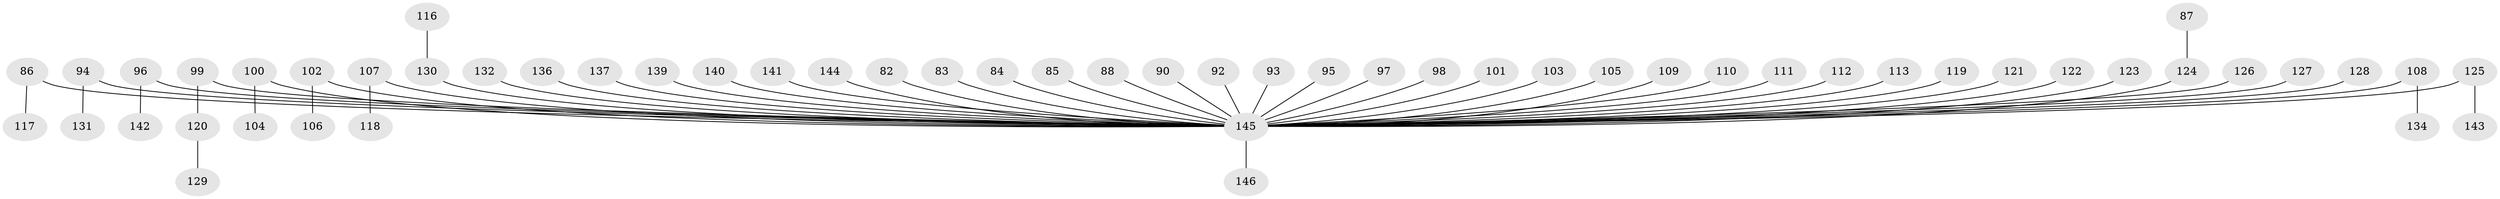 // original degree distribution, {5: 0.0136986301369863, 4: 0.0684931506849315, 6: 0.0273972602739726, 12: 0.00684931506849315, 2: 0.3219178082191781, 3: 0.0958904109589041, 1: 0.4657534246575342}
// Generated by graph-tools (version 1.1) at 2025/56/03/04/25 21:56:49]
// undirected, 58 vertices, 57 edges
graph export_dot {
graph [start="1"]
  node [color=gray90,style=filled];
  82;
  83;
  84;
  85;
  86;
  87;
  88;
  90;
  92;
  93 [super="+68"];
  94;
  95;
  96 [super="+19"];
  97 [super="+67"];
  98;
  99;
  100;
  101;
  102;
  103;
  104;
  105;
  106;
  107 [super="+75"];
  108;
  109;
  110;
  111;
  112;
  113 [super="+18+43"];
  116;
  117;
  118;
  119;
  120;
  121;
  122;
  123;
  124 [super="+59"];
  125;
  126;
  127;
  128;
  129;
  130 [super="+115"];
  131;
  132;
  134;
  136;
  137;
  139;
  140;
  141;
  142;
  143;
  144 [super="+80"];
  145 [super="+49+27+21+41+36+45+39+135+51+62+66+60+61+76+69+70+74+77+138+79+89+78+81"];
  146;
  82 -- 145;
  83 -- 145;
  84 -- 145;
  85 -- 145;
  86 -- 117;
  86 -- 145;
  87 -- 124;
  88 -- 145;
  90 -- 145;
  92 -- 145;
  93 -- 145;
  94 -- 131;
  94 -- 145;
  95 -- 145;
  96 -- 142;
  96 -- 145;
  97 -- 145;
  98 -- 145;
  99 -- 120;
  99 -- 145;
  100 -- 104;
  100 -- 145;
  101 -- 145;
  102 -- 106;
  102 -- 145;
  103 -- 145;
  105 -- 145;
  107 -- 118;
  107 -- 145;
  108 -- 134;
  108 -- 145;
  109 -- 145;
  110 -- 145;
  111 -- 145;
  112 -- 145;
  113 -- 145;
  116 -- 130;
  119 -- 145;
  120 -- 129;
  121 -- 145;
  122 -- 145;
  123 -- 145;
  124 -- 145;
  125 -- 143;
  125 -- 145;
  126 -- 145;
  127 -- 145;
  128 -- 145;
  130 -- 145;
  132 -- 145;
  136 -- 145;
  137 -- 145;
  139 -- 145;
  140 -- 145;
  141 -- 145;
  144 -- 145;
  145 -- 146;
}
